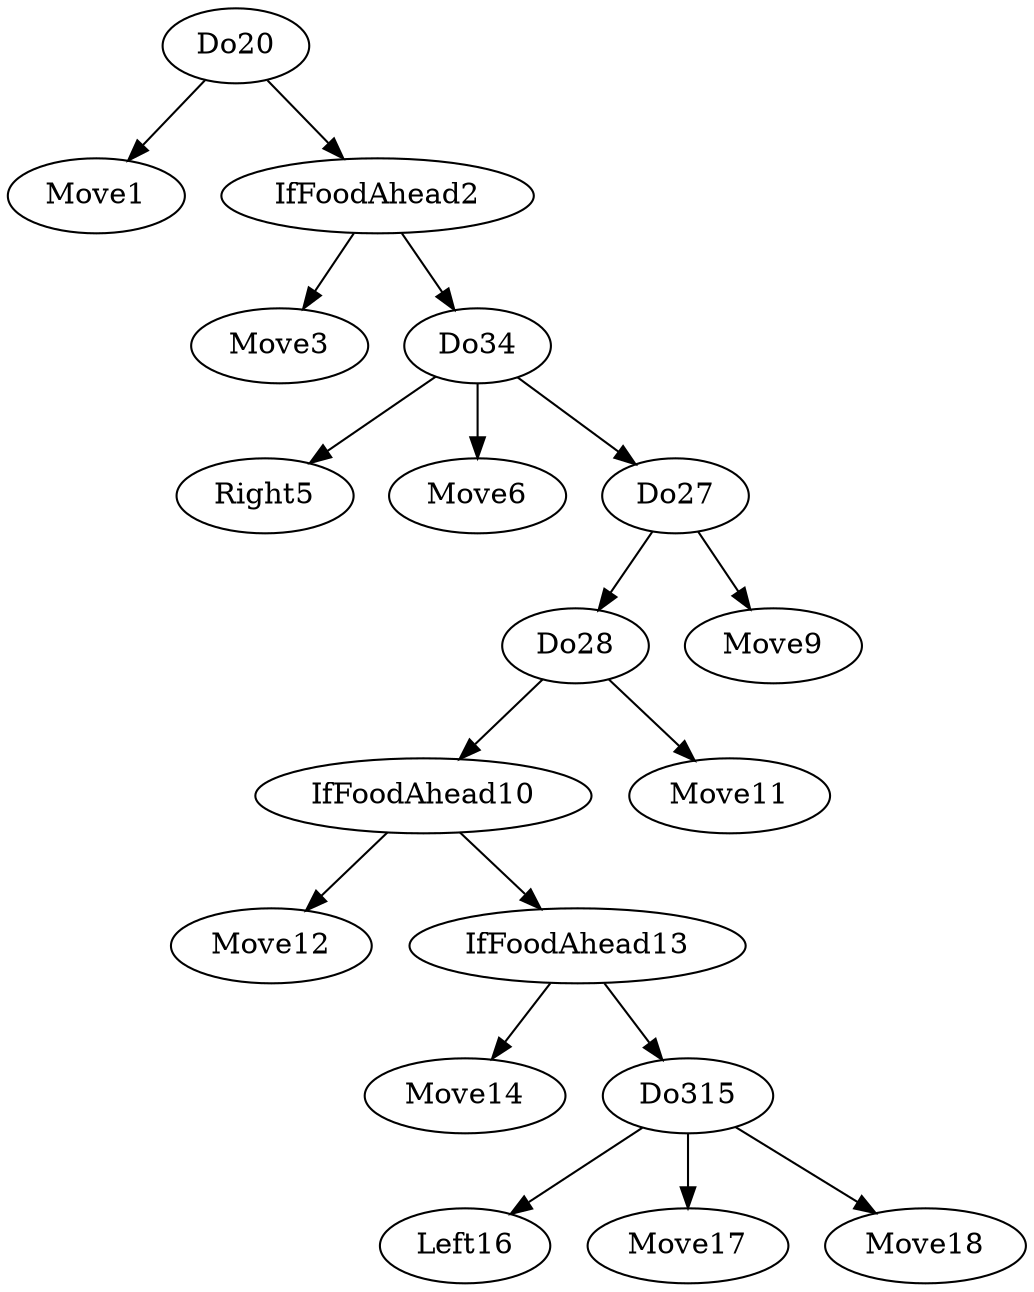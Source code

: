 digraph T {
	Do20 -> Move1;
	Do20 -> IfFoodAhead2;
	IfFoodAhead2 -> Move3;
	IfFoodAhead2 -> Do34;
	Do34 -> Right5;
	Do34 -> Move6;
	Do34 -> Do27;
	Do27 -> Do28;
	Do27 -> Move9;
	Do28 -> IfFoodAhead10;
	Do28 -> Move11;
	IfFoodAhead10 -> Move12;
	IfFoodAhead10 -> IfFoodAhead13;
	IfFoodAhead13 -> Move14;
	IfFoodAhead13 -> Do315;
	Do315 -> Left16;
	Do315 -> Move17;
	Do315 -> Move18;
}
